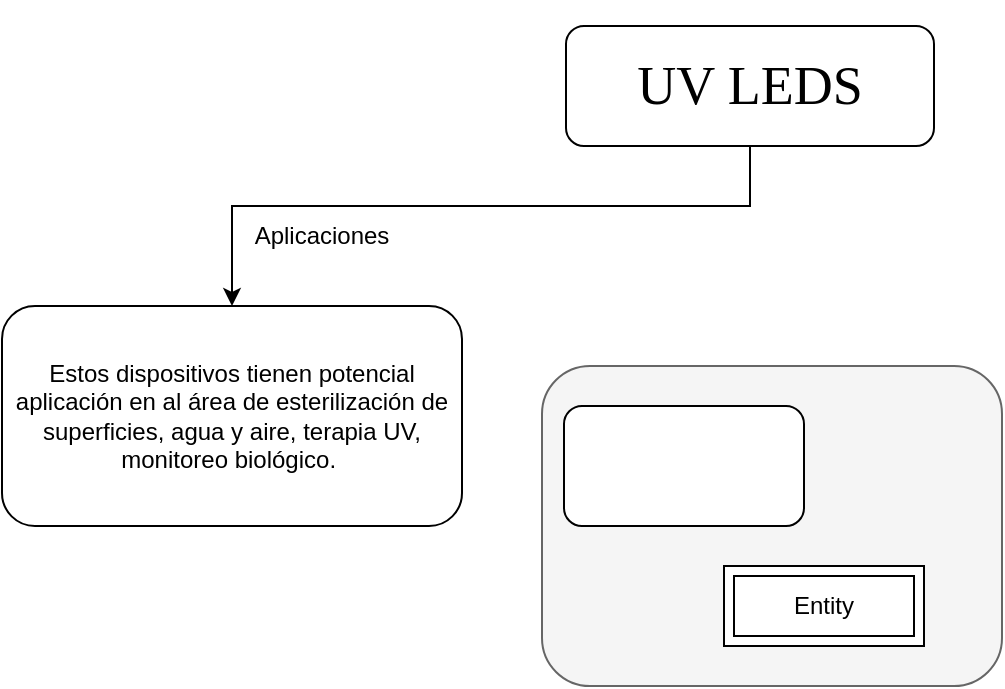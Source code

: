 <mxfile version="24.6.4" type="github">
  <diagram id="C5RBs43oDa-KdzZeNtuy" name="Page-1">
    <mxGraphModel dx="1002" dy="1704" grid="1" gridSize="10" guides="1" tooltips="1" connect="1" arrows="1" fold="1" page="1" pageScale="1" pageWidth="827" pageHeight="1169" math="0" shadow="0">
      <root>
        <mxCell id="WIyWlLk6GJQsqaUBKTNV-0" />
        <mxCell id="WIyWlLk6GJQsqaUBKTNV-1" parent="WIyWlLk6GJQsqaUBKTNV-0" />
        <mxCell id="D7W6FBou2w7uD_IczJEW-3" value="&lt;p class=&quot;MsoNormal&quot; align=&quot;center&quot; style=&quot;font-size: 27px;&quot;&gt;&lt;font face=&quot;Times New Roman, serif&quot; style=&quot;font-size: 27px;&quot;&gt;&lt;span style=&quot;font-size: 27px;&quot;&gt;UV LEDS&lt;/span&gt;&lt;/font&gt;&lt;/p&gt;" style="rounded=1;whiteSpace=wrap;html=1;strokeWidth=1;fontSize=27;" parent="WIyWlLk6GJQsqaUBKTNV-1" vertex="1">
          <mxGeometry x="322" y="-1080" width="184" height="60" as="geometry" />
        </mxCell>
        <mxCell id="D7W6FBou2w7uD_IczJEW-4" value="&lt;div&gt;Estos dispositivos tienen potencial aplicación en al área de esterilización de superficies, agua y aire, terapia UV, monitoreo biológico.&amp;nbsp;&lt;/div&gt;" style="rounded=1;whiteSpace=wrap;html=1;" parent="WIyWlLk6GJQsqaUBKTNV-1" vertex="1">
          <mxGeometry x="40" y="-940" width="230" height="110" as="geometry" />
        </mxCell>
        <mxCell id="1iXGeKjqvhcIx05kEj_B-0" value="" style="endArrow=classic;html=1;rounded=0;exitX=0.5;exitY=1;exitDx=0;exitDy=0;entryX=0.5;entryY=0;entryDx=0;entryDy=0;" edge="1" parent="WIyWlLk6GJQsqaUBKTNV-1" source="D7W6FBou2w7uD_IczJEW-3" target="D7W6FBou2w7uD_IczJEW-4">
          <mxGeometry width="50" height="50" relative="1" as="geometry">
            <mxPoint x="390" y="-870" as="sourcePoint" />
            <mxPoint x="440" y="-920" as="targetPoint" />
            <Array as="points">
              <mxPoint x="414" y="-990" />
              <mxPoint x="155" y="-990" />
            </Array>
          </mxGeometry>
        </mxCell>
        <mxCell id="1iXGeKjqvhcIx05kEj_B-1" value="Aplicaciones" style="text;html=1;align=center;verticalAlign=middle;whiteSpace=wrap;rounded=0;" vertex="1" parent="WIyWlLk6GJQsqaUBKTNV-1">
          <mxGeometry x="170" y="-990" width="60" height="30" as="geometry" />
        </mxCell>
        <mxCell id="1iXGeKjqvhcIx05kEj_B-8" value="" style="group;movable=1;resizable=1;rotatable=1;deletable=1;editable=1;locked=0;connectable=1;direction=east;" vertex="1" connectable="0" parent="WIyWlLk6GJQsqaUBKTNV-1">
          <mxGeometry x="310" y="-910" width="230" height="160" as="geometry" />
        </mxCell>
        <mxCell id="1iXGeKjqvhcIx05kEj_B-3" value="" style="rounded=1;whiteSpace=wrap;html=1;direction=west;movable=1;resizable=1;rotatable=1;deletable=1;editable=1;locked=0;connectable=1;fillColor=#f5f5f5;fontColor=#333333;strokeColor=#666666;container=1;" vertex="1" parent="1iXGeKjqvhcIx05kEj_B-8">
          <mxGeometry width="230" height="160" as="geometry" />
        </mxCell>
        <mxCell id="1iXGeKjqvhcIx05kEj_B-6" value="" style="rounded=1;whiteSpace=wrap;html=1;" vertex="1" parent="1iXGeKjqvhcIx05kEj_B-8">
          <mxGeometry x="11" y="20" width="120" height="60" as="geometry" />
        </mxCell>
        <mxCell id="1iXGeKjqvhcIx05kEj_B-7" value="Entity" style="shape=ext;margin=3;double=1;whiteSpace=wrap;html=1;align=center;" vertex="1" parent="1iXGeKjqvhcIx05kEj_B-8">
          <mxGeometry x="91" y="100" width="100" height="40" as="geometry" />
        </mxCell>
      </root>
    </mxGraphModel>
  </diagram>
</mxfile>
